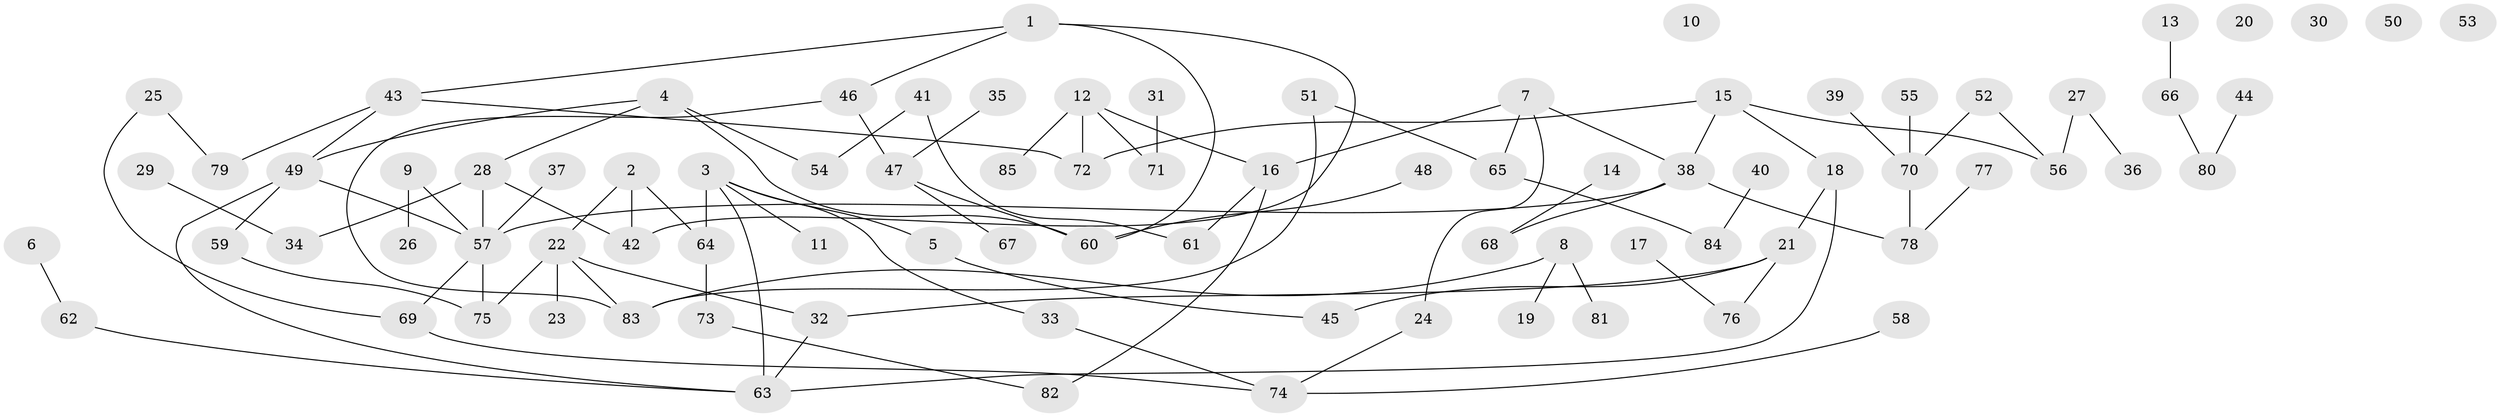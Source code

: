 // coarse degree distribution, {6: 0.05084745762711865, 8: 0.01694915254237288, 4: 0.1016949152542373, 2: 0.1694915254237288, 1: 0.3389830508474576, 7: 0.01694915254237288, 0: 0.0847457627118644, 5: 0.0847457627118644, 3: 0.13559322033898305}
// Generated by graph-tools (version 1.1) at 2025/23/03/03/25 07:23:28]
// undirected, 85 vertices, 99 edges
graph export_dot {
graph [start="1"]
  node [color=gray90,style=filled];
  1;
  2;
  3;
  4;
  5;
  6;
  7;
  8;
  9;
  10;
  11;
  12;
  13;
  14;
  15;
  16;
  17;
  18;
  19;
  20;
  21;
  22;
  23;
  24;
  25;
  26;
  27;
  28;
  29;
  30;
  31;
  32;
  33;
  34;
  35;
  36;
  37;
  38;
  39;
  40;
  41;
  42;
  43;
  44;
  45;
  46;
  47;
  48;
  49;
  50;
  51;
  52;
  53;
  54;
  55;
  56;
  57;
  58;
  59;
  60;
  61;
  62;
  63;
  64;
  65;
  66;
  67;
  68;
  69;
  70;
  71;
  72;
  73;
  74;
  75;
  76;
  77;
  78;
  79;
  80;
  81;
  82;
  83;
  84;
  85;
  1 -- 42;
  1 -- 43;
  1 -- 46;
  1 -- 60;
  2 -- 22;
  2 -- 42;
  2 -- 64;
  3 -- 5;
  3 -- 11;
  3 -- 33;
  3 -- 63;
  3 -- 64;
  4 -- 28;
  4 -- 49;
  4 -- 54;
  4 -- 60;
  5 -- 45;
  6 -- 62;
  7 -- 16;
  7 -- 24;
  7 -- 38;
  7 -- 65;
  8 -- 19;
  8 -- 81;
  8 -- 83;
  9 -- 26;
  9 -- 57;
  12 -- 16;
  12 -- 71;
  12 -- 72;
  12 -- 85;
  13 -- 66;
  14 -- 68;
  15 -- 18;
  15 -- 38;
  15 -- 56;
  15 -- 72;
  16 -- 61;
  16 -- 82;
  17 -- 76;
  18 -- 21;
  18 -- 63;
  21 -- 32;
  21 -- 45;
  21 -- 76;
  22 -- 23;
  22 -- 32;
  22 -- 75;
  22 -- 83;
  24 -- 74;
  25 -- 69;
  25 -- 79;
  27 -- 36;
  27 -- 56;
  28 -- 34;
  28 -- 42;
  28 -- 57;
  29 -- 34;
  31 -- 71;
  32 -- 63;
  33 -- 74;
  35 -- 47;
  37 -- 57;
  38 -- 57;
  38 -- 68;
  38 -- 78;
  39 -- 70;
  40 -- 84;
  41 -- 54;
  41 -- 61;
  43 -- 49;
  43 -- 72;
  43 -- 79;
  44 -- 80;
  46 -- 47;
  46 -- 83;
  47 -- 60;
  47 -- 67;
  48 -- 60;
  49 -- 57;
  49 -- 59;
  49 -- 63;
  51 -- 65;
  51 -- 83;
  52 -- 56;
  52 -- 70;
  55 -- 70;
  57 -- 69;
  57 -- 75;
  58 -- 74;
  59 -- 75;
  62 -- 63;
  64 -- 73;
  65 -- 84;
  66 -- 80;
  69 -- 74;
  70 -- 78;
  73 -- 82;
  77 -- 78;
}
